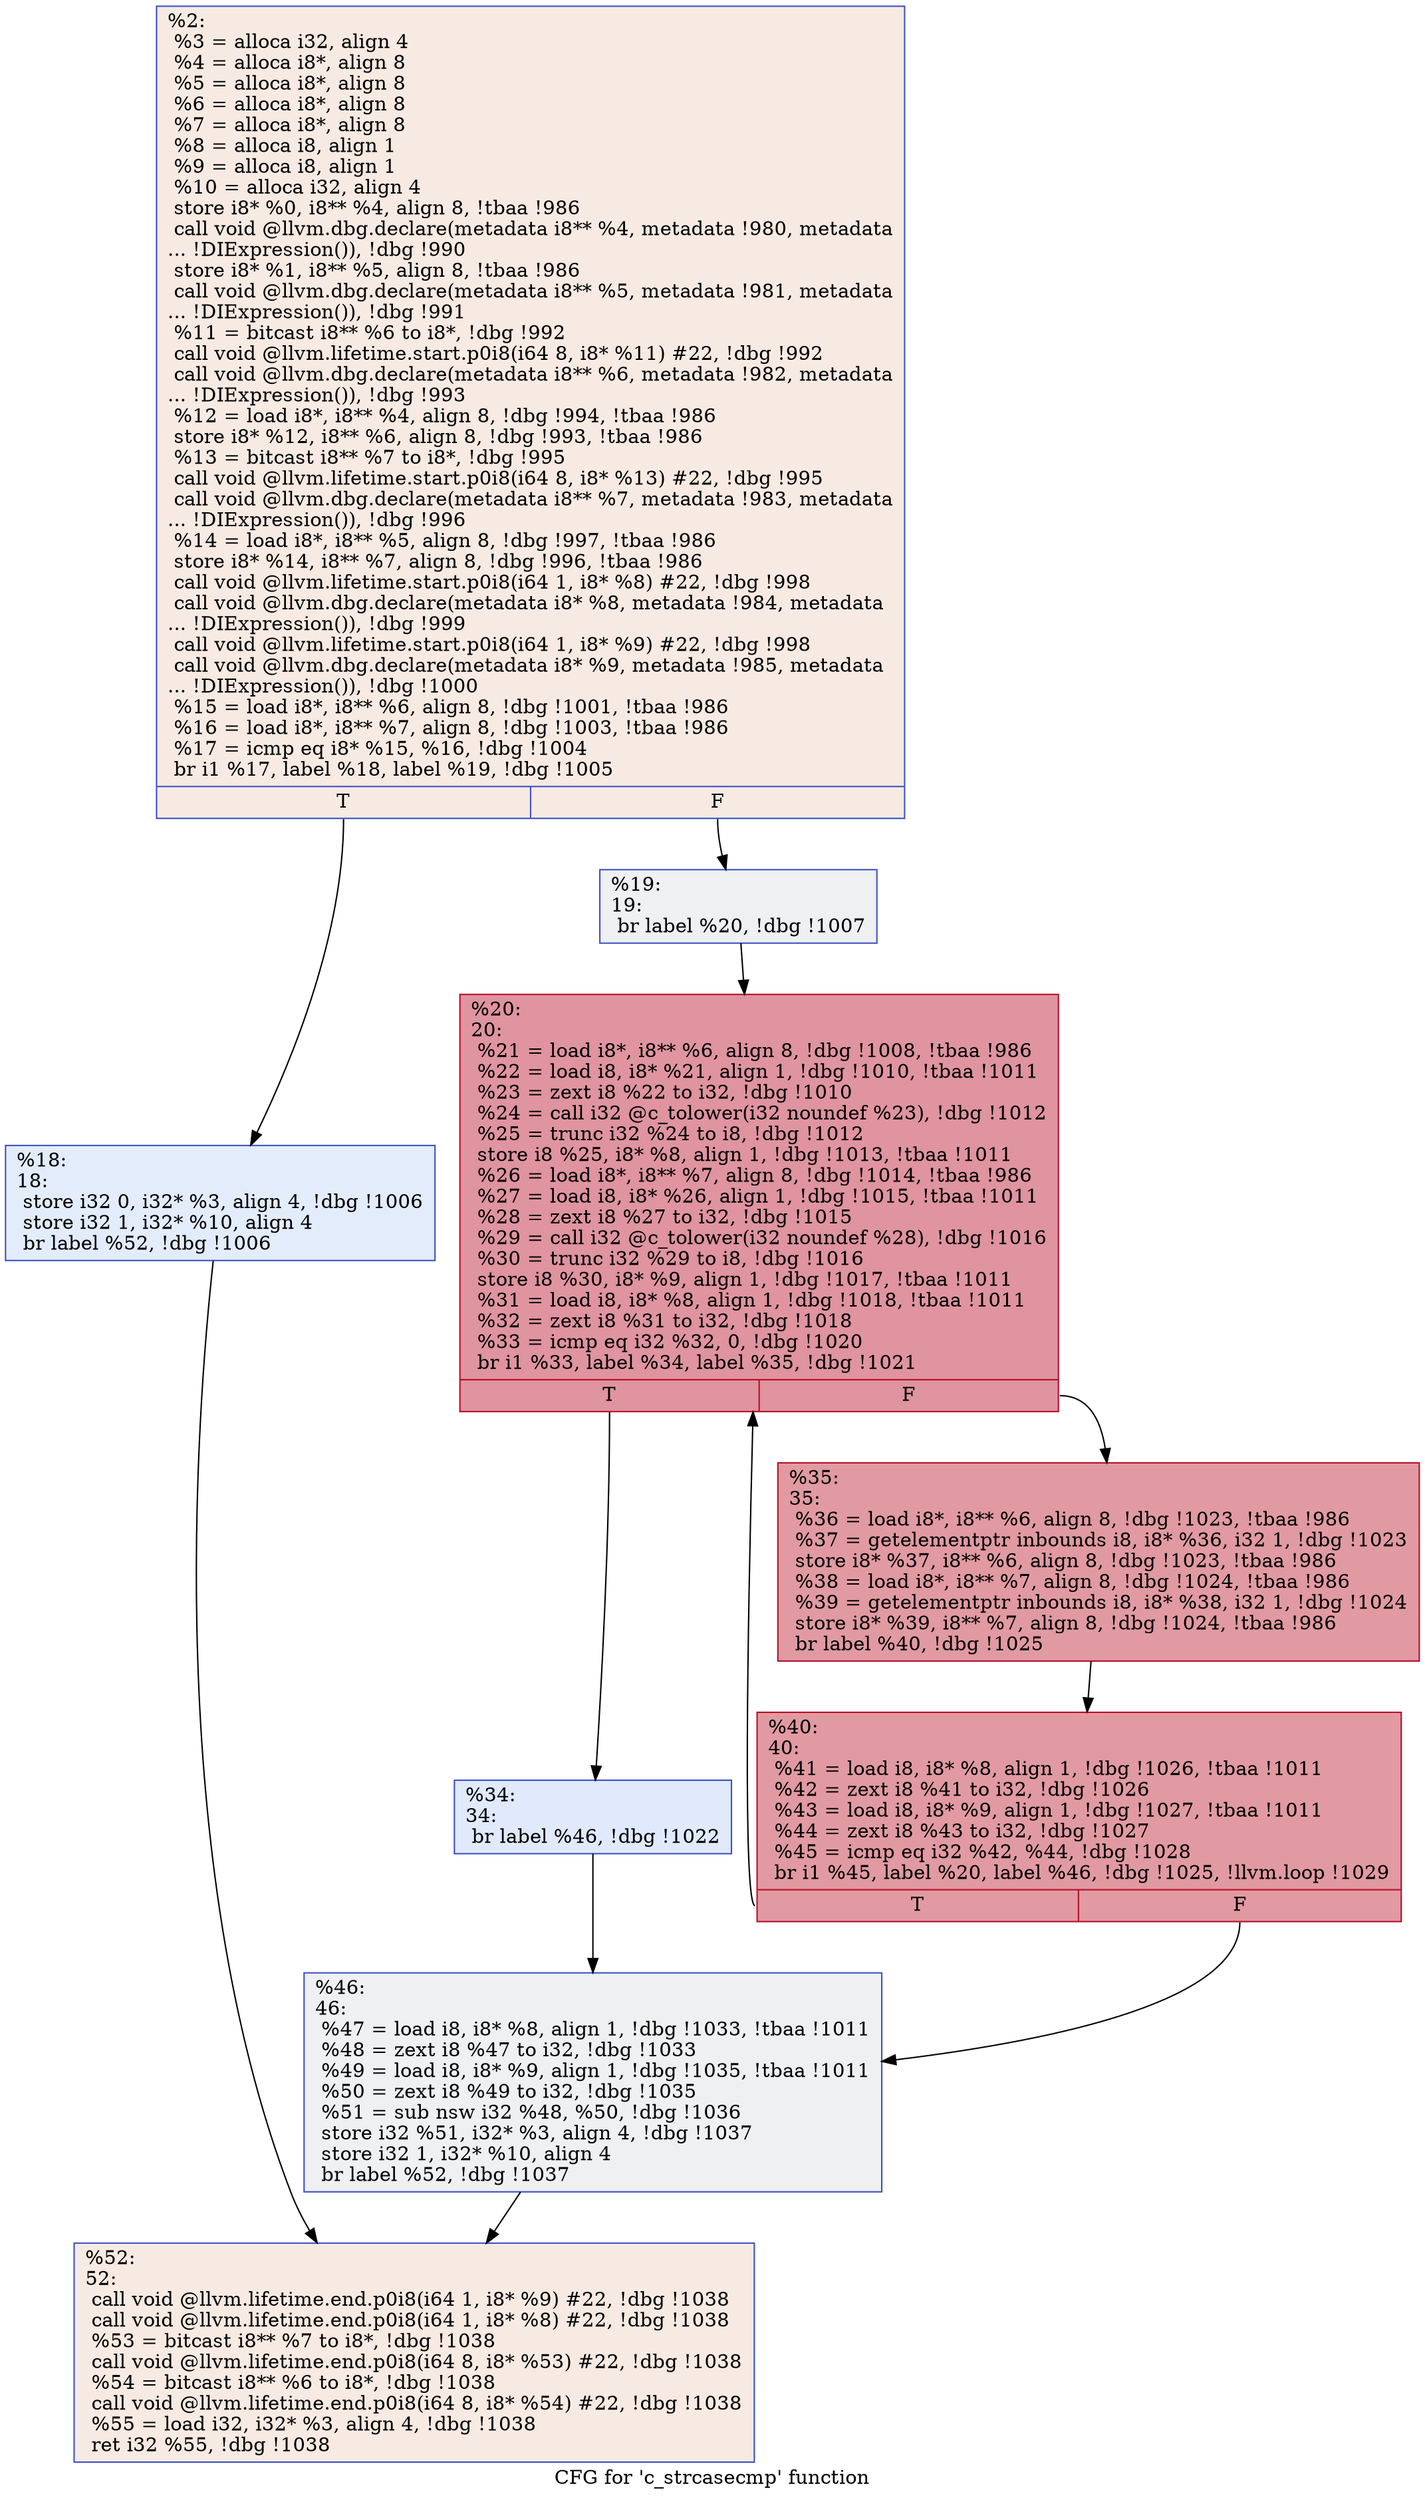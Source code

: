 digraph "CFG for 'c_strcasecmp' function" {
	label="CFG for 'c_strcasecmp' function";

	Node0x24b6c40 [shape=record,color="#3d50c3ff", style=filled, fillcolor="#eed0c070",label="{%2:\l  %3 = alloca i32, align 4\l  %4 = alloca i8*, align 8\l  %5 = alloca i8*, align 8\l  %6 = alloca i8*, align 8\l  %7 = alloca i8*, align 8\l  %8 = alloca i8, align 1\l  %9 = alloca i8, align 1\l  %10 = alloca i32, align 4\l  store i8* %0, i8** %4, align 8, !tbaa !986\l  call void @llvm.dbg.declare(metadata i8** %4, metadata !980, metadata\l... !DIExpression()), !dbg !990\l  store i8* %1, i8** %5, align 8, !tbaa !986\l  call void @llvm.dbg.declare(metadata i8** %5, metadata !981, metadata\l... !DIExpression()), !dbg !991\l  %11 = bitcast i8** %6 to i8*, !dbg !992\l  call void @llvm.lifetime.start.p0i8(i64 8, i8* %11) #22, !dbg !992\l  call void @llvm.dbg.declare(metadata i8** %6, metadata !982, metadata\l... !DIExpression()), !dbg !993\l  %12 = load i8*, i8** %4, align 8, !dbg !994, !tbaa !986\l  store i8* %12, i8** %6, align 8, !dbg !993, !tbaa !986\l  %13 = bitcast i8** %7 to i8*, !dbg !995\l  call void @llvm.lifetime.start.p0i8(i64 8, i8* %13) #22, !dbg !995\l  call void @llvm.dbg.declare(metadata i8** %7, metadata !983, metadata\l... !DIExpression()), !dbg !996\l  %14 = load i8*, i8** %5, align 8, !dbg !997, !tbaa !986\l  store i8* %14, i8** %7, align 8, !dbg !996, !tbaa !986\l  call void @llvm.lifetime.start.p0i8(i64 1, i8* %8) #22, !dbg !998\l  call void @llvm.dbg.declare(metadata i8* %8, metadata !984, metadata\l... !DIExpression()), !dbg !999\l  call void @llvm.lifetime.start.p0i8(i64 1, i8* %9) #22, !dbg !998\l  call void @llvm.dbg.declare(metadata i8* %9, metadata !985, metadata\l... !DIExpression()), !dbg !1000\l  %15 = load i8*, i8** %6, align 8, !dbg !1001, !tbaa !986\l  %16 = load i8*, i8** %7, align 8, !dbg !1003, !tbaa !986\l  %17 = icmp eq i8* %15, %16, !dbg !1004\l  br i1 %17, label %18, label %19, !dbg !1005\l|{<s0>T|<s1>F}}"];
	Node0x24b6c40:s0 -> Node0x24b6c90;
	Node0x24b6c40:s1 -> Node0x24b6ce0;
	Node0x24b6c90 [shape=record,color="#3d50c3ff", style=filled, fillcolor="#bfd3f670",label="{%18:\l18:                                               \l  store i32 0, i32* %3, align 4, !dbg !1006\l  store i32 1, i32* %10, align 4\l  br label %52, !dbg !1006\l}"];
	Node0x24b6c90 -> Node0x24b6ec0;
	Node0x24b6ce0 [shape=record,color="#3d50c3ff", style=filled, fillcolor="#d9dce170",label="{%19:\l19:                                               \l  br label %20, !dbg !1007\l}"];
	Node0x24b6ce0 -> Node0x24b6d30;
	Node0x24b6d30 [shape=record,color="#b70d28ff", style=filled, fillcolor="#b70d2870",label="{%20:\l20:                                               \l  %21 = load i8*, i8** %6, align 8, !dbg !1008, !tbaa !986\l  %22 = load i8, i8* %21, align 1, !dbg !1010, !tbaa !1011\l  %23 = zext i8 %22 to i32, !dbg !1010\l  %24 = call i32 @c_tolower(i32 noundef %23), !dbg !1012\l  %25 = trunc i32 %24 to i8, !dbg !1012\l  store i8 %25, i8* %8, align 1, !dbg !1013, !tbaa !1011\l  %26 = load i8*, i8** %7, align 8, !dbg !1014, !tbaa !986\l  %27 = load i8, i8* %26, align 1, !dbg !1015, !tbaa !1011\l  %28 = zext i8 %27 to i32, !dbg !1015\l  %29 = call i32 @c_tolower(i32 noundef %28), !dbg !1016\l  %30 = trunc i32 %29 to i8, !dbg !1016\l  store i8 %30, i8* %9, align 1, !dbg !1017, !tbaa !1011\l  %31 = load i8, i8* %8, align 1, !dbg !1018, !tbaa !1011\l  %32 = zext i8 %31 to i32, !dbg !1018\l  %33 = icmp eq i32 %32, 0, !dbg !1020\l  br i1 %33, label %34, label %35, !dbg !1021\l|{<s0>T|<s1>F}}"];
	Node0x24b6d30:s0 -> Node0x24b6d80;
	Node0x24b6d30:s1 -> Node0x24b6dd0;
	Node0x24b6d80 [shape=record,color="#3d50c3ff", style=filled, fillcolor="#b9d0f970",label="{%34:\l34:                                               \l  br label %46, !dbg !1022\l}"];
	Node0x24b6d80 -> Node0x24b6e70;
	Node0x24b6dd0 [shape=record,color="#b70d28ff", style=filled, fillcolor="#bb1b2c70",label="{%35:\l35:                                               \l  %36 = load i8*, i8** %6, align 8, !dbg !1023, !tbaa !986\l  %37 = getelementptr inbounds i8, i8* %36, i32 1, !dbg !1023\l  store i8* %37, i8** %6, align 8, !dbg !1023, !tbaa !986\l  %38 = load i8*, i8** %7, align 8, !dbg !1024, !tbaa !986\l  %39 = getelementptr inbounds i8, i8* %38, i32 1, !dbg !1024\l  store i8* %39, i8** %7, align 8, !dbg !1024, !tbaa !986\l  br label %40, !dbg !1025\l}"];
	Node0x24b6dd0 -> Node0x24b6e20;
	Node0x24b6e20 [shape=record,color="#b70d28ff", style=filled, fillcolor="#bb1b2c70",label="{%40:\l40:                                               \l  %41 = load i8, i8* %8, align 1, !dbg !1026, !tbaa !1011\l  %42 = zext i8 %41 to i32, !dbg !1026\l  %43 = load i8, i8* %9, align 1, !dbg !1027, !tbaa !1011\l  %44 = zext i8 %43 to i32, !dbg !1027\l  %45 = icmp eq i32 %42, %44, !dbg !1028\l  br i1 %45, label %20, label %46, !dbg !1025, !llvm.loop !1029\l|{<s0>T|<s1>F}}"];
	Node0x24b6e20:s0 -> Node0x24b6d30;
	Node0x24b6e20:s1 -> Node0x24b6e70;
	Node0x24b6e70 [shape=record,color="#3d50c3ff", style=filled, fillcolor="#d9dce170",label="{%46:\l46:                                               \l  %47 = load i8, i8* %8, align 1, !dbg !1033, !tbaa !1011\l  %48 = zext i8 %47 to i32, !dbg !1033\l  %49 = load i8, i8* %9, align 1, !dbg !1035, !tbaa !1011\l  %50 = zext i8 %49 to i32, !dbg !1035\l  %51 = sub nsw i32 %48, %50, !dbg !1036\l  store i32 %51, i32* %3, align 4, !dbg !1037\l  store i32 1, i32* %10, align 4\l  br label %52, !dbg !1037\l}"];
	Node0x24b6e70 -> Node0x24b6ec0;
	Node0x24b6ec0 [shape=record,color="#3d50c3ff", style=filled, fillcolor="#eed0c070",label="{%52:\l52:                                               \l  call void @llvm.lifetime.end.p0i8(i64 1, i8* %9) #22, !dbg !1038\l  call void @llvm.lifetime.end.p0i8(i64 1, i8* %8) #22, !dbg !1038\l  %53 = bitcast i8** %7 to i8*, !dbg !1038\l  call void @llvm.lifetime.end.p0i8(i64 8, i8* %53) #22, !dbg !1038\l  %54 = bitcast i8** %6 to i8*, !dbg !1038\l  call void @llvm.lifetime.end.p0i8(i64 8, i8* %54) #22, !dbg !1038\l  %55 = load i32, i32* %3, align 4, !dbg !1038\l  ret i32 %55, !dbg !1038\l}"];
}
